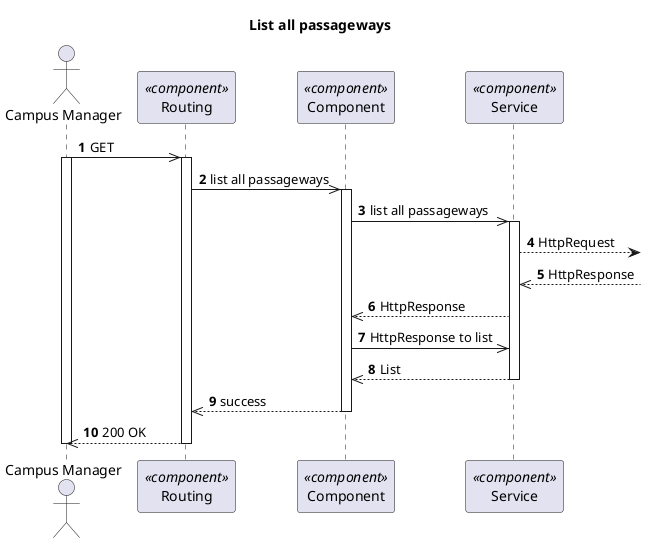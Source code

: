 @startuml Process View - Level 3 - List all passageways
'https://plantuml.com/sequence-diagram

autonumber
skinparam packageStyle rect

title List all passageways

actor "Campus Manager" as CM
participant "Routing" as routing <<component>>
participant "Component" as comp <<component>>
participant "Service" as service <<component>>


CM->> routing : GET
activate CM
activate routing
routing ->> comp : list all passageways

activate comp
comp ->> service : list all passageways

activate service
service --> : HttpRequest
service<<--  : HttpResponse
comp <<-- service : HttpResponse
comp ->> service: HttpResponse to list
comp <<-- service : List
deactivate service

comp -->> routing : success
deactivate comp

CM<<-- routing : 200 OK
deactivate routing
deactivate CM

@enduml